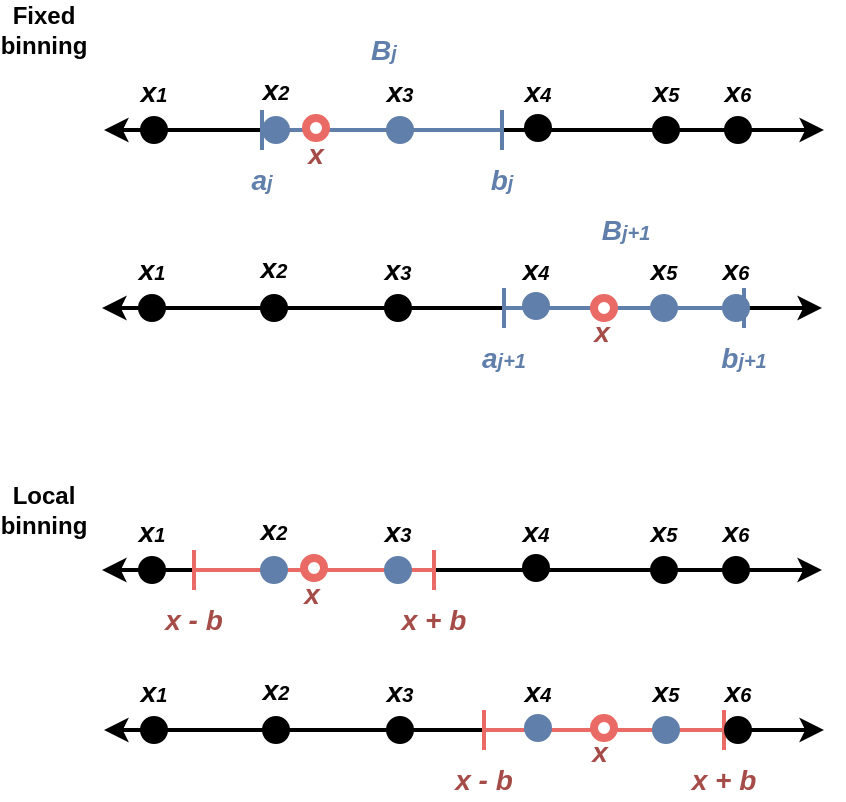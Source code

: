 <mxGraphModel dx="522" dy="724" grid="1" gridSize="10" guides="1" tooltips="1" connect="1" arrows="1" fold="1" page="1" pageScale="1" pageWidth="850" pageHeight="1100" background="#ffffff"><root><mxCell id="0"/><mxCell id="1" parent="0"/><mxCell id="2" value="" style="endArrow=classic;startArrow=classic;html=1;strokeWidth=2;" parent="1" edge="1"><mxGeometry width="50" height="50" relative="1" as="geometry"><mxPoint x="110" y="120" as="sourcePoint"/><mxPoint x="470" y="120" as="targetPoint"/></mxGeometry></mxCell><mxCell id="3" value="" style="shape=crossbar;whiteSpace=wrap;html=1;rounded=1;strokeColor=#607FAB;strokeWidth=2;" parent="1" vertex="1"><mxGeometry x="189" y="110" width="120" height="20" as="geometry"/></mxCell><mxCell id="5" value="x" style="text;html=1;strokeColor=none;fillColor=none;align=center;verticalAlign=middle;whiteSpace=wrap;rounded=0;strokeWidth=4;fontStyle=3;fontSize=14;fontColor=#A64C48;" parent="1" vertex="1"><mxGeometry x="196" y="122" width="40" height="20" as="geometry"/></mxCell><mxCell id="6" value="a&lt;span style=&quot;font-size: 10px&quot;&gt;j&lt;/span&gt;" style="text;html=1;strokeColor=none;fillColor=none;align=center;verticalAlign=middle;whiteSpace=wrap;rounded=0;fontSize=14;fontStyle=3;fontColor=#607FAB;" parent="1" vertex="1"><mxGeometry x="169" y="135" width="40" height="20" as="geometry"/></mxCell><mxCell id="7" value="b&lt;span style=&quot;font-size: 10px&quot;&gt;j&lt;/span&gt;" style="text;html=1;strokeColor=none;fillColor=none;align=center;verticalAlign=middle;whiteSpace=wrap;rounded=0;fontSize=14;fontStyle=3;fontColor=#607FAB;" parent="1" vertex="1"><mxGeometry x="289" y="135" width="40" height="20" as="geometry"/></mxCell><mxCell id="8" value="" style="ellipse;whiteSpace=wrap;html=1;strokeColor=#EA6B66;strokeWidth=4;fontSize=14;fontColor=#A64C48;direction=south;" parent="1" vertex="1"><mxGeometry x="211" y="114" width="10" height="10" as="geometry"/></mxCell><mxCell id="10" value="" style="ellipse;whiteSpace=wrap;html=1;strokeColor=#607FAB;strokeWidth=4;fontSize=14;fontColor=#000000;fillColor=#607FAB;" parent="1" vertex="1"><mxGeometry x="253" y="115" width="10" height="10" as="geometry"/></mxCell><mxCell id="11" value="" style="ellipse;whiteSpace=wrap;html=1;strokeColor=#000000;strokeWidth=4;fontSize=14;fontColor=#000000;fillColor=#000000;" parent="1" vertex="1"><mxGeometry x="322" y="114" width="10" height="10" as="geometry"/></mxCell><mxCell id="14" value="" style="ellipse;whiteSpace=wrap;html=1;strokeColor=#000000;strokeWidth=4;fontSize=14;fontColor=#000000;fillColor=#000000;" parent="1" vertex="1"><mxGeometry x="386" y="115" width="10" height="10" as="geometry"/></mxCell><mxCell id="15" value="" style="ellipse;whiteSpace=wrap;html=1;strokeColor=#000000;strokeWidth=4;fontSize=14;fontColor=#000000;fillColor=#000000;" parent="1" vertex="1"><mxGeometry x="422" y="115" width="10" height="10" as="geometry"/></mxCell><mxCell id="16" value="" style="ellipse;whiteSpace=wrap;html=1;strokeColor=#607FAB;strokeWidth=4;fontSize=14;fontColor=#000000;fillColor=#607FAB;" parent="1" vertex="1"><mxGeometry x="191" y="115" width="10" height="10" as="geometry"/></mxCell><mxCell id="17" value="" style="ellipse;whiteSpace=wrap;html=1;strokeColor=#000000;strokeWidth=4;fontSize=14;fontColor=#000000;fillColor=#000000;" parent="1" vertex="1"><mxGeometry x="130" y="115" width="10" height="10" as="geometry"/></mxCell><mxCell id="18" value="x&lt;font style=&quot;font-size: 10px&quot;&gt;2&lt;/font&gt;" style="text;html=1;strokeColor=none;fillColor=none;align=center;verticalAlign=middle;whiteSpace=wrap;rounded=0;strokeWidth=4;fontStyle=3;fontSize=14;fontColor=#000000;" parent="1" vertex="1"><mxGeometry x="176" y="90" width="40" height="20" as="geometry"/></mxCell><mxCell id="19" value="x&lt;font style=&quot;font-size: 10px&quot;&gt;3&lt;/font&gt;" style="text;html=1;strokeColor=none;fillColor=none;align=center;verticalAlign=middle;whiteSpace=wrap;rounded=0;strokeWidth=4;fontStyle=3;fontSize=14;fontColor=#000000;" parent="1" vertex="1"><mxGeometry x="238" y="91" width="40" height="20" as="geometry"/></mxCell><mxCell id="20" value="&lt;font color=&quot;#000000&quot;&gt;x&lt;font style=&quot;font-size: 10px&quot;&gt;1&lt;/font&gt;&lt;/font&gt;" style="text;html=1;strokeColor=none;fillColor=none;align=center;verticalAlign=middle;whiteSpace=wrap;rounded=0;strokeWidth=4;fontStyle=3;fontSize=14;fontColor=#607FAB;" parent="1" vertex="1"><mxGeometry x="115" y="91" width="40" height="20" as="geometry"/></mxCell><mxCell id="21" value="&lt;font color=&quot;#000000&quot;&gt;x&lt;font style=&quot;font-size: 10px&quot;&gt;4&lt;/font&gt;&lt;/font&gt;" style="text;html=1;strokeColor=none;fillColor=none;align=center;verticalAlign=middle;whiteSpace=wrap;rounded=0;strokeWidth=4;fontStyle=3;fontSize=14;fontColor=#607FAB;" parent="1" vertex="1"><mxGeometry x="307" y="91" width="40" height="20" as="geometry"/></mxCell><mxCell id="22" value="&lt;font color=&quot;#000000&quot;&gt;x&lt;font style=&quot;font-size: 10px&quot;&gt;5&lt;/font&gt;&lt;/font&gt;" style="text;html=1;strokeColor=none;fillColor=none;align=center;verticalAlign=middle;whiteSpace=wrap;rounded=0;strokeWidth=4;fontStyle=3;fontSize=14;fontColor=#607FAB;" parent="1" vertex="1"><mxGeometry x="371" y="91" width="40" height="20" as="geometry"/></mxCell><mxCell id="23" value="&lt;font color=&quot;#000000&quot;&gt;x&lt;span style=&quot;font-size: 10px&quot;&gt;6&lt;/span&gt;&lt;/font&gt;" style="text;html=1;strokeColor=none;fillColor=none;align=center;verticalAlign=middle;whiteSpace=wrap;rounded=0;strokeWidth=4;fontStyle=3;fontSize=14;fontColor=#607FAB;" parent="1" vertex="1"><mxGeometry x="407" y="91" width="40" height="20" as="geometry"/></mxCell><mxCell id="25" value="B&lt;span style=&quot;font-size: 10px&quot;&gt;j&lt;/span&gt;" style="text;html=1;strokeColor=none;fillColor=none;align=center;verticalAlign=middle;whiteSpace=wrap;rounded=0;fontSize=14;fontStyle=3;fontColor=#607FAB;" parent="1" vertex="1"><mxGeometry x="230" y="70" width="40" height="20" as="geometry"/></mxCell><mxCell id="26" value="" style="endArrow=classic;startArrow=classic;html=1;strokeWidth=2;" parent="1" edge="1"><mxGeometry width="50" height="50" relative="1" as="geometry"><mxPoint x="109" y="340" as="sourcePoint"/><mxPoint x="469" y="340" as="targetPoint"/></mxGeometry></mxCell><mxCell id="27" value="" style="shape=crossbar;whiteSpace=wrap;html=1;rounded=1;strokeColor=#EA6B66;strokeWidth=2;" parent="1" vertex="1"><mxGeometry x="155" y="330" width="120" height="20" as="geometry"/></mxCell><mxCell id="28" value="x" style="text;html=1;strokeColor=none;fillColor=none;align=center;verticalAlign=middle;whiteSpace=wrap;rounded=0;strokeWidth=4;fontStyle=3;fontSize=14;fontColor=#A64C48;" parent="1" vertex="1"><mxGeometry x="194" y="342" width="40" height="20" as="geometry"/></mxCell><mxCell id="29" value="x - b" style="text;html=1;strokeColor=none;fillColor=none;align=center;verticalAlign=middle;whiteSpace=wrap;rounded=0;fontSize=14;fontStyle=3;fontColor=#A64C48;" parent="1" vertex="1"><mxGeometry x="135" y="355" width="40" height="20" as="geometry"/></mxCell><mxCell id="30" value="x + b" style="text;html=1;strokeColor=none;fillColor=none;align=center;verticalAlign=middle;whiteSpace=wrap;rounded=0;fontSize=14;fontStyle=3;fontColor=#A64C48;" parent="1" vertex="1"><mxGeometry x="255" y="355" width="40" height="20" as="geometry"/></mxCell><mxCell id="31" value="" style="ellipse;whiteSpace=wrap;html=1;strokeColor=#EA6B66;strokeWidth=4;fontSize=14;fontColor=#A64C48;direction=south;" parent="1" vertex="1"><mxGeometry x="210" y="334" width="10" height="10" as="geometry"/></mxCell><mxCell id="32" value="" style="ellipse;whiteSpace=wrap;html=1;strokeColor=#607FAB;strokeWidth=4;fontSize=14;fontColor=#000000;fillColor=#607FAB;" parent="1" vertex="1"><mxGeometry x="252" y="335" width="10" height="10" as="geometry"/></mxCell><mxCell id="33" value="" style="ellipse;whiteSpace=wrap;html=1;strokeColor=#000000;strokeWidth=4;fontSize=14;fontColor=#000000;fillColor=#000000;" parent="1" vertex="1"><mxGeometry x="321" y="334" width="10" height="10" as="geometry"/></mxCell><mxCell id="34" value="" style="ellipse;whiteSpace=wrap;html=1;strokeColor=#000000;strokeWidth=4;fontSize=14;fontColor=#000000;fillColor=#000000;" parent="1" vertex="1"><mxGeometry x="385" y="335" width="10" height="10" as="geometry"/></mxCell><mxCell id="35" value="" style="ellipse;whiteSpace=wrap;html=1;strokeColor=#000000;strokeWidth=4;fontSize=14;fontColor=#000000;fillColor=#000000;" parent="1" vertex="1"><mxGeometry x="421" y="335" width="10" height="10" as="geometry"/></mxCell><mxCell id="36" value="" style="ellipse;whiteSpace=wrap;html=1;strokeColor=#607FAB;strokeWidth=4;fontSize=14;fontColor=#000000;fillColor=#607FAB;" parent="1" vertex="1"><mxGeometry x="190" y="335" width="10" height="10" as="geometry"/></mxCell><mxCell id="37" value="" style="ellipse;whiteSpace=wrap;html=1;strokeColor=#000000;strokeWidth=4;fontSize=14;fontColor=#000000;fillColor=#000000;" parent="1" vertex="1"><mxGeometry x="129" y="335" width="10" height="10" as="geometry"/></mxCell><mxCell id="38" value="x&lt;font style=&quot;font-size: 10px&quot;&gt;2&lt;/font&gt;" style="text;html=1;strokeColor=none;fillColor=none;align=center;verticalAlign=middle;whiteSpace=wrap;rounded=0;strokeWidth=4;fontStyle=3;fontSize=14;fontColor=#000000;" parent="1" vertex="1"><mxGeometry x="175" y="310" width="40" height="20" as="geometry"/></mxCell><mxCell id="39" value="x&lt;font style=&quot;font-size: 10px&quot;&gt;3&lt;/font&gt;" style="text;html=1;strokeColor=none;fillColor=none;align=center;verticalAlign=middle;whiteSpace=wrap;rounded=0;strokeWidth=4;fontStyle=3;fontSize=14;fontColor=#000000;" parent="1" vertex="1"><mxGeometry x="237" y="311" width="40" height="20" as="geometry"/></mxCell><mxCell id="40" value="&lt;font color=&quot;#000000&quot;&gt;x&lt;font style=&quot;font-size: 10px&quot;&gt;1&lt;/font&gt;&lt;/font&gt;" style="text;html=1;strokeColor=none;fillColor=none;align=center;verticalAlign=middle;whiteSpace=wrap;rounded=0;strokeWidth=4;fontStyle=3;fontSize=14;fontColor=#607FAB;" parent="1" vertex="1"><mxGeometry x="114" y="311" width="40" height="20" as="geometry"/></mxCell><mxCell id="41" value="&lt;font color=&quot;#000000&quot;&gt;x&lt;font style=&quot;font-size: 10px&quot;&gt;4&lt;/font&gt;&lt;/font&gt;" style="text;html=1;strokeColor=none;fillColor=none;align=center;verticalAlign=middle;whiteSpace=wrap;rounded=0;strokeWidth=4;fontStyle=3;fontSize=14;fontColor=#607FAB;" parent="1" vertex="1"><mxGeometry x="306" y="311" width="40" height="20" as="geometry"/></mxCell><mxCell id="42" value="&lt;font color=&quot;#000000&quot;&gt;x&lt;font style=&quot;font-size: 10px&quot;&gt;5&lt;/font&gt;&lt;/font&gt;" style="text;html=1;strokeColor=none;fillColor=none;align=center;verticalAlign=middle;whiteSpace=wrap;rounded=0;strokeWidth=4;fontStyle=3;fontSize=14;fontColor=#607FAB;" parent="1" vertex="1"><mxGeometry x="370" y="311" width="40" height="20" as="geometry"/></mxCell><mxCell id="43" value="&lt;font color=&quot;#000000&quot;&gt;x&lt;span style=&quot;font-size: 10px&quot;&gt;6&lt;/span&gt;&lt;/font&gt;" style="text;html=1;strokeColor=none;fillColor=none;align=center;verticalAlign=middle;whiteSpace=wrap;rounded=0;strokeWidth=4;fontStyle=3;fontSize=14;fontColor=#607FAB;" parent="1" vertex="1"><mxGeometry x="406" y="311" width="40" height="20" as="geometry"/></mxCell><mxCell id="44" value="Fixed binning" style="text;html=1;strokeColor=none;fillColor=none;align=center;verticalAlign=middle;whiteSpace=wrap;rounded=0;fontColor=#000000;fontStyle=1" parent="1" vertex="1"><mxGeometry x="60" y="60" width="40" height="20" as="geometry"/></mxCell><mxCell id="45" value="Local binning" style="text;html=1;strokeColor=none;fillColor=none;align=center;verticalAlign=middle;whiteSpace=wrap;rounded=0;fontColor=#000000;fontStyle=1" parent="1" vertex="1"><mxGeometry x="60" y="300" width="40" height="20" as="geometry"/></mxCell><mxCell id="46" value="" style="endArrow=classic;startArrow=classic;html=1;strokeWidth=2;" edge="1" parent="1"><mxGeometry width="50" height="50" relative="1" as="geometry"><mxPoint x="109" y="209" as="sourcePoint"/><mxPoint x="469" y="209" as="targetPoint"/></mxGeometry></mxCell><mxCell id="47" value="" style="shape=crossbar;whiteSpace=wrap;html=1;rounded=1;strokeColor=#607FAB;strokeWidth=2;" vertex="1" parent="1"><mxGeometry x="310" y="199" width="120" height="20" as="geometry"/></mxCell><mxCell id="48" value="x" style="text;html=1;strokeColor=none;fillColor=none;align=center;verticalAlign=middle;whiteSpace=wrap;rounded=0;strokeWidth=4;fontStyle=3;fontSize=14;fontColor=#A64C48;" vertex="1" parent="1"><mxGeometry x="339" y="211" width="40" height="20" as="geometry"/></mxCell><mxCell id="49" value="a&lt;span style=&quot;font-size: 10px&quot;&gt;j+1&lt;/span&gt;" style="text;html=1;strokeColor=none;fillColor=none;align=center;verticalAlign=middle;whiteSpace=wrap;rounded=0;fontSize=14;fontStyle=3;fontColor=#607FAB;" vertex="1" parent="1"><mxGeometry x="290" y="224" width="40" height="20" as="geometry"/></mxCell><mxCell id="50" value="b&lt;span style=&quot;font-size: 10px&quot;&gt;j+1&lt;/span&gt;" style="text;html=1;strokeColor=none;fillColor=none;align=center;verticalAlign=middle;whiteSpace=wrap;rounded=0;fontSize=14;fontStyle=3;fontColor=#607FAB;" vertex="1" parent="1"><mxGeometry x="410" y="224" width="40" height="20" as="geometry"/></mxCell><mxCell id="51" value="" style="ellipse;whiteSpace=wrap;html=1;strokeColor=#EA6B66;strokeWidth=4;fontSize=14;fontColor=#A64C48;direction=south;" vertex="1" parent="1"><mxGeometry x="355" y="204" width="10" height="10" as="geometry"/></mxCell><mxCell id="52" value="" style="ellipse;whiteSpace=wrap;html=1;strokeColor=#000000;strokeWidth=4;fontSize=14;fontColor=#000000;fillColor=#000000;" vertex="1" parent="1"><mxGeometry x="252" y="204" width="10" height="10" as="geometry"/></mxCell><mxCell id="53" value="" style="ellipse;whiteSpace=wrap;html=1;strokeColor=#607FAB;strokeWidth=4;fontSize=14;fontColor=#000000;fillColor=#607FAB;" vertex="1" parent="1"><mxGeometry x="321" y="203" width="10" height="10" as="geometry"/></mxCell><mxCell id="54" value="" style="ellipse;whiteSpace=wrap;html=1;strokeColor=#607FAB;strokeWidth=4;fontSize=14;fontColor=#000000;fillColor=#607FAB;" vertex="1" parent="1"><mxGeometry x="385" y="204" width="10" height="10" as="geometry"/></mxCell><mxCell id="55" value="" style="ellipse;whiteSpace=wrap;html=1;strokeColor=#607FAB;strokeWidth=4;fontSize=14;fontColor=#000000;fillColor=#607FAB;" vertex="1" parent="1"><mxGeometry x="421" y="204" width="10" height="10" as="geometry"/></mxCell><mxCell id="56" value="" style="ellipse;whiteSpace=wrap;html=1;strokeColor=#000000;strokeWidth=4;fontSize=14;fontColor=#000000;fillColor=#000000;" vertex="1" parent="1"><mxGeometry x="190" y="204" width="10" height="10" as="geometry"/></mxCell><mxCell id="57" value="" style="ellipse;whiteSpace=wrap;html=1;strokeColor=#000000;strokeWidth=4;fontSize=14;fontColor=#000000;fillColor=#000000;" vertex="1" parent="1"><mxGeometry x="129" y="204" width="10" height="10" as="geometry"/></mxCell><mxCell id="58" value="x&lt;font style=&quot;font-size: 10px&quot;&gt;2&lt;/font&gt;" style="text;html=1;strokeColor=none;fillColor=none;align=center;verticalAlign=middle;whiteSpace=wrap;rounded=0;strokeWidth=4;fontStyle=3;fontSize=14;fontColor=#000000;" vertex="1" parent="1"><mxGeometry x="175" y="179" width="40" height="20" as="geometry"/></mxCell><mxCell id="59" value="x&lt;font style=&quot;font-size: 10px&quot;&gt;3&lt;/font&gt;" style="text;html=1;strokeColor=none;fillColor=none;align=center;verticalAlign=middle;whiteSpace=wrap;rounded=0;strokeWidth=4;fontStyle=3;fontSize=14;fontColor=#000000;" vertex="1" parent="1"><mxGeometry x="237" y="180" width="40" height="20" as="geometry"/></mxCell><mxCell id="60" value="&lt;font color=&quot;#000000&quot;&gt;x&lt;font style=&quot;font-size: 10px&quot;&gt;1&lt;/font&gt;&lt;/font&gt;" style="text;html=1;strokeColor=none;fillColor=none;align=center;verticalAlign=middle;whiteSpace=wrap;rounded=0;strokeWidth=4;fontStyle=3;fontSize=14;fontColor=#607FAB;" vertex="1" parent="1"><mxGeometry x="114" y="180" width="40" height="20" as="geometry"/></mxCell><mxCell id="61" value="&lt;font color=&quot;#000000&quot;&gt;x&lt;font style=&quot;font-size: 10px&quot;&gt;4&lt;/font&gt;&lt;/font&gt;" style="text;html=1;strokeColor=none;fillColor=none;align=center;verticalAlign=middle;whiteSpace=wrap;rounded=0;strokeWidth=4;fontStyle=3;fontSize=14;fontColor=#607FAB;" vertex="1" parent="1"><mxGeometry x="306" y="180" width="40" height="20" as="geometry"/></mxCell><mxCell id="62" value="&lt;font color=&quot;#000000&quot;&gt;x&lt;font style=&quot;font-size: 10px&quot;&gt;5&lt;/font&gt;&lt;/font&gt;" style="text;html=1;strokeColor=none;fillColor=none;align=center;verticalAlign=middle;whiteSpace=wrap;rounded=0;strokeWidth=4;fontStyle=3;fontSize=14;fontColor=#607FAB;" vertex="1" parent="1"><mxGeometry x="370" y="180" width="40" height="20" as="geometry"/></mxCell><mxCell id="63" value="&lt;font color=&quot;#000000&quot;&gt;x&lt;span style=&quot;font-size: 10px&quot;&gt;6&lt;/span&gt;&lt;/font&gt;" style="text;html=1;strokeColor=none;fillColor=none;align=center;verticalAlign=middle;whiteSpace=wrap;rounded=0;strokeWidth=4;fontStyle=3;fontSize=14;fontColor=#607FAB;" vertex="1" parent="1"><mxGeometry x="406" y="180" width="40" height="20" as="geometry"/></mxCell><mxCell id="65" value="B&lt;span style=&quot;font-size: 10px&quot;&gt;j+1&lt;/span&gt;" style="text;html=1;strokeColor=none;fillColor=none;align=center;verticalAlign=middle;whiteSpace=wrap;rounded=0;fontSize=14;fontStyle=3;fontColor=#607FAB;" vertex="1" parent="1"><mxGeometry x="351" y="160" width="40" height="20" as="geometry"/></mxCell><mxCell id="66" value="" style="endArrow=classic;startArrow=classic;html=1;strokeWidth=2;" edge="1" parent="1"><mxGeometry width="50" height="50" relative="1" as="geometry"><mxPoint x="110" y="420" as="sourcePoint"/><mxPoint x="470" y="420" as="targetPoint"/></mxGeometry></mxCell><mxCell id="67" value="" style="shape=crossbar;whiteSpace=wrap;html=1;rounded=1;strokeColor=#EA6B66;strokeWidth=2;" vertex="1" parent="1"><mxGeometry x="300" y="410" width="120" height="20" as="geometry"/></mxCell><mxCell id="68" value="x" style="text;html=1;strokeColor=none;fillColor=none;align=center;verticalAlign=middle;whiteSpace=wrap;rounded=0;strokeWidth=4;fontStyle=3;fontSize=14;fontColor=#A64C48;" vertex="1" parent="1"><mxGeometry x="338" y="421" width="40" height="20" as="geometry"/></mxCell><mxCell id="69" value="x - b" style="text;html=1;strokeColor=none;fillColor=none;align=center;verticalAlign=middle;whiteSpace=wrap;rounded=0;fontSize=14;fontStyle=3;fontColor=#A64C48;" vertex="1" parent="1"><mxGeometry x="280" y="435" width="40" height="20" as="geometry"/></mxCell><mxCell id="70" value="x + b" style="text;html=1;strokeColor=none;fillColor=none;align=center;verticalAlign=middle;whiteSpace=wrap;rounded=0;fontSize=14;fontStyle=3;fontColor=#A64C48;" vertex="1" parent="1"><mxGeometry x="400" y="435" width="40" height="20" as="geometry"/></mxCell><mxCell id="71" value="" style="ellipse;whiteSpace=wrap;html=1;strokeColor=#EA6B66;strokeWidth=4;fontSize=14;fontColor=#A64C48;direction=south;" vertex="1" parent="1"><mxGeometry x="355" y="414" width="10" height="10" as="geometry"/></mxCell><mxCell id="72" value="" style="ellipse;whiteSpace=wrap;html=1;strokeColor=#000000;strokeWidth=4;fontSize=14;fontColor=#000000;fillColor=#000000;" vertex="1" parent="1"><mxGeometry x="253" y="415" width="10" height="10" as="geometry"/></mxCell><mxCell id="73" value="" style="ellipse;whiteSpace=wrap;html=1;strokeColor=#607FAB;strokeWidth=4;fontSize=14;fontColor=#000000;fillColor=#607FAB;" vertex="1" parent="1"><mxGeometry x="322" y="414" width="10" height="10" as="geometry"/></mxCell><mxCell id="74" value="" style="ellipse;whiteSpace=wrap;html=1;strokeColor=#607FAB;strokeWidth=4;fontSize=14;fontColor=#000000;fillColor=#607FAB;" vertex="1" parent="1"><mxGeometry x="386" y="415" width="10" height="10" as="geometry"/></mxCell><mxCell id="75" value="" style="ellipse;whiteSpace=wrap;html=1;strokeColor=#000000;strokeWidth=4;fontSize=14;fontColor=#000000;fillColor=#000000;" vertex="1" parent="1"><mxGeometry x="422" y="415" width="10" height="10" as="geometry"/></mxCell><mxCell id="76" value="" style="ellipse;whiteSpace=wrap;html=1;strokeColor=#000000;strokeWidth=4;fontSize=14;fontColor=#000000;fillColor=#000000;" vertex="1" parent="1"><mxGeometry x="191" y="415" width="10" height="10" as="geometry"/></mxCell><mxCell id="77" value="" style="ellipse;whiteSpace=wrap;html=1;strokeColor=#000000;strokeWidth=4;fontSize=14;fontColor=#000000;fillColor=#000000;" vertex="1" parent="1"><mxGeometry x="130" y="415" width="10" height="10" as="geometry"/></mxCell><mxCell id="78" value="x&lt;font style=&quot;font-size: 10px&quot;&gt;2&lt;/font&gt;" style="text;html=1;strokeColor=none;fillColor=none;align=center;verticalAlign=middle;whiteSpace=wrap;rounded=0;strokeWidth=4;fontStyle=3;fontSize=14;fontColor=#000000;" vertex="1" parent="1"><mxGeometry x="176" y="390" width="40" height="20" as="geometry"/></mxCell><mxCell id="79" value="x&lt;font style=&quot;font-size: 10px&quot;&gt;3&lt;/font&gt;" style="text;html=1;strokeColor=none;fillColor=none;align=center;verticalAlign=middle;whiteSpace=wrap;rounded=0;strokeWidth=4;fontStyle=3;fontSize=14;fontColor=#000000;" vertex="1" parent="1"><mxGeometry x="238" y="391" width="40" height="20" as="geometry"/></mxCell><mxCell id="80" value="&lt;font color=&quot;#000000&quot;&gt;x&lt;font style=&quot;font-size: 10px&quot;&gt;1&lt;/font&gt;&lt;/font&gt;" style="text;html=1;strokeColor=none;fillColor=none;align=center;verticalAlign=middle;whiteSpace=wrap;rounded=0;strokeWidth=4;fontStyle=3;fontSize=14;fontColor=#607FAB;" vertex="1" parent="1"><mxGeometry x="115" y="391" width="40" height="20" as="geometry"/></mxCell><mxCell id="81" value="&lt;font color=&quot;#000000&quot;&gt;x&lt;font style=&quot;font-size: 10px&quot;&gt;4&lt;/font&gt;&lt;/font&gt;" style="text;html=1;strokeColor=none;fillColor=none;align=center;verticalAlign=middle;whiteSpace=wrap;rounded=0;strokeWidth=4;fontStyle=3;fontSize=14;fontColor=#607FAB;" vertex="1" parent="1"><mxGeometry x="307" y="391" width="40" height="20" as="geometry"/></mxCell><mxCell id="82" value="&lt;font color=&quot;#000000&quot;&gt;x&lt;font style=&quot;font-size: 10px&quot;&gt;5&lt;/font&gt;&lt;/font&gt;" style="text;html=1;strokeColor=none;fillColor=none;align=center;verticalAlign=middle;whiteSpace=wrap;rounded=0;strokeWidth=4;fontStyle=3;fontSize=14;fontColor=#607FAB;" vertex="1" parent="1"><mxGeometry x="371" y="391" width="40" height="20" as="geometry"/></mxCell><mxCell id="83" value="&lt;font color=&quot;#000000&quot;&gt;x&lt;span style=&quot;font-size: 10px&quot;&gt;6&lt;/span&gt;&lt;/font&gt;" style="text;html=1;strokeColor=none;fillColor=none;align=center;verticalAlign=middle;whiteSpace=wrap;rounded=0;strokeWidth=4;fontStyle=3;fontSize=14;fontColor=#607FAB;" vertex="1" parent="1"><mxGeometry x="407" y="391" width="40" height="20" as="geometry"/></mxCell></root></mxGraphModel>
